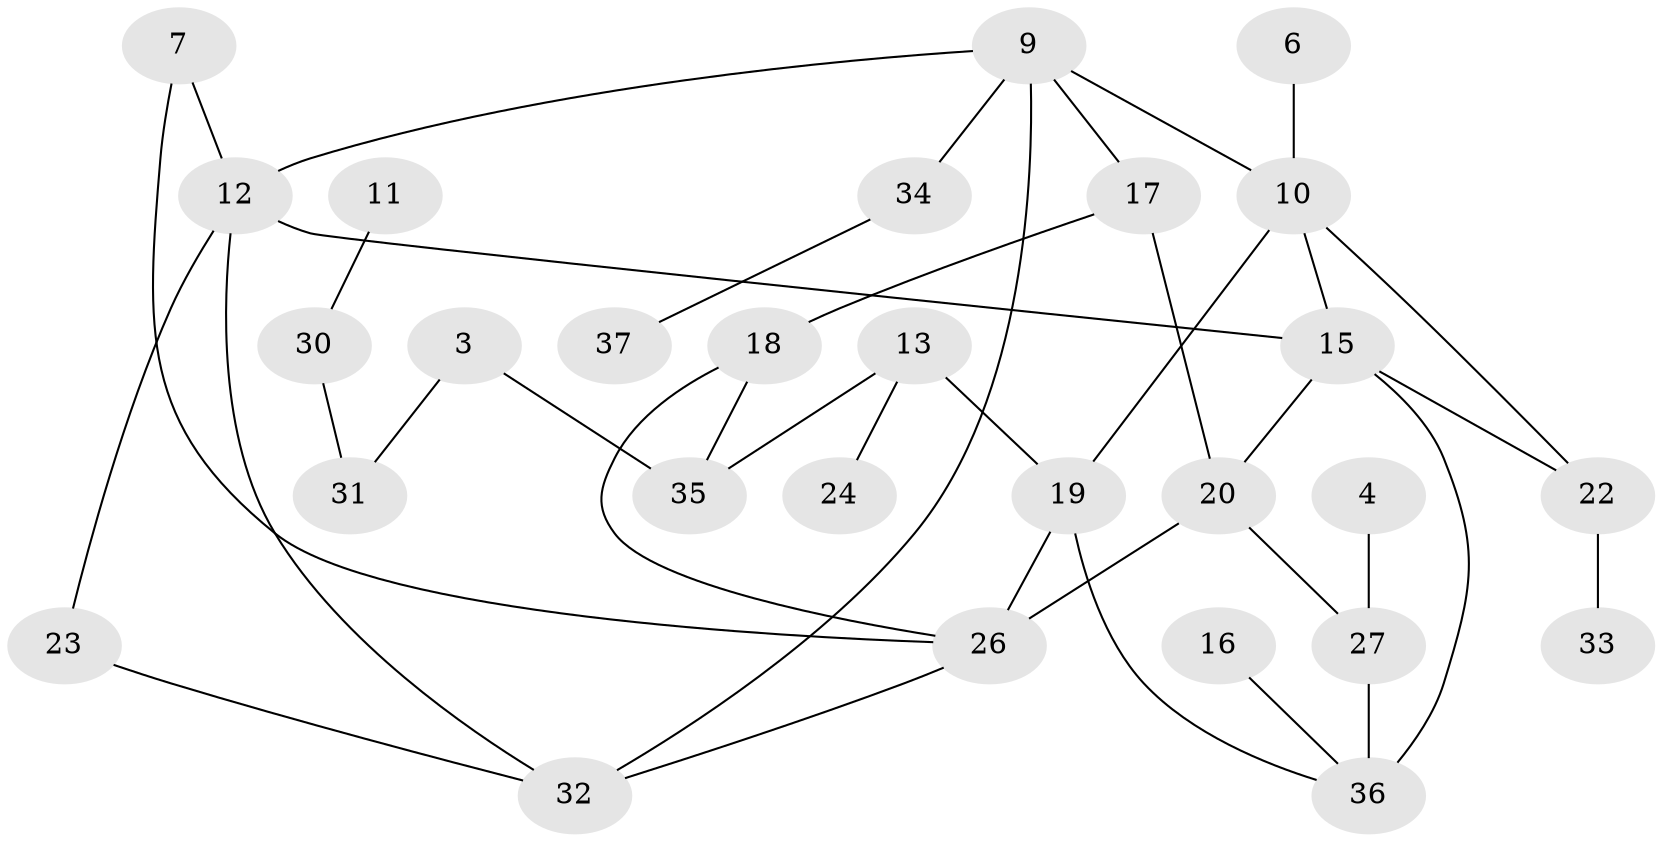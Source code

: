 // original degree distribution, {1: 0.3424657534246575, 5: 0.0821917808219178, 2: 0.2328767123287671, 0: 0.0958904109589041, 3: 0.1232876712328767, 4: 0.0821917808219178, 6: 0.0410958904109589}
// Generated by graph-tools (version 1.1) at 2025/00/03/09/25 03:00:49]
// undirected, 28 vertices, 39 edges
graph export_dot {
graph [start="1"]
  node [color=gray90,style=filled];
  3;
  4;
  6;
  7;
  9;
  10;
  11;
  12;
  13;
  15;
  16;
  17;
  18;
  19;
  20;
  22;
  23;
  24;
  26;
  27;
  30;
  31;
  32;
  33;
  34;
  35;
  36;
  37;
  3 -- 31 [weight=1.0];
  3 -- 35 [weight=1.0];
  4 -- 27 [weight=1.0];
  6 -- 10 [weight=1.0];
  7 -- 12 [weight=1.0];
  7 -- 26 [weight=1.0];
  9 -- 10 [weight=2.0];
  9 -- 12 [weight=1.0];
  9 -- 17 [weight=1.0];
  9 -- 32 [weight=1.0];
  9 -- 34 [weight=2.0];
  10 -- 15 [weight=1.0];
  10 -- 19 [weight=1.0];
  10 -- 22 [weight=1.0];
  11 -- 30 [weight=1.0];
  12 -- 15 [weight=2.0];
  12 -- 23 [weight=1.0];
  12 -- 32 [weight=1.0];
  13 -- 19 [weight=1.0];
  13 -- 24 [weight=1.0];
  13 -- 35 [weight=1.0];
  15 -- 20 [weight=1.0];
  15 -- 22 [weight=1.0];
  15 -- 36 [weight=2.0];
  16 -- 36 [weight=1.0];
  17 -- 18 [weight=1.0];
  17 -- 20 [weight=1.0];
  18 -- 26 [weight=1.0];
  18 -- 35 [weight=1.0];
  19 -- 26 [weight=1.0];
  19 -- 36 [weight=1.0];
  20 -- 26 [weight=1.0];
  20 -- 27 [weight=1.0];
  22 -- 33 [weight=1.0];
  23 -- 32 [weight=1.0];
  26 -- 32 [weight=1.0];
  27 -- 36 [weight=1.0];
  30 -- 31 [weight=1.0];
  34 -- 37 [weight=1.0];
}
